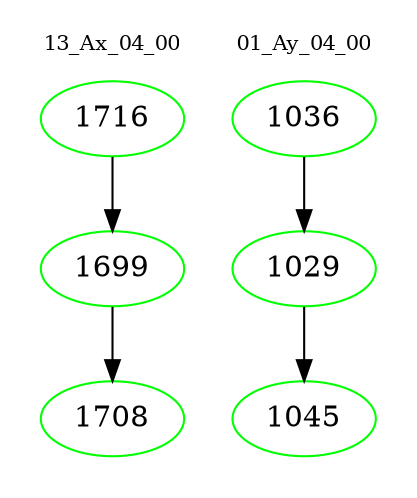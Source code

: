 digraph{
subgraph cluster_0 {
color = white
label = "13_Ax_04_00";
fontsize=10;
T0_1716 [label="1716", color="green"]
T0_1716 -> T0_1699 [color="black"]
T0_1699 [label="1699", color="green"]
T0_1699 -> T0_1708 [color="black"]
T0_1708 [label="1708", color="green"]
}
subgraph cluster_1 {
color = white
label = "01_Ay_04_00";
fontsize=10;
T1_1036 [label="1036", color="green"]
T1_1036 -> T1_1029 [color="black"]
T1_1029 [label="1029", color="green"]
T1_1029 -> T1_1045 [color="black"]
T1_1045 [label="1045", color="green"]
}
}
